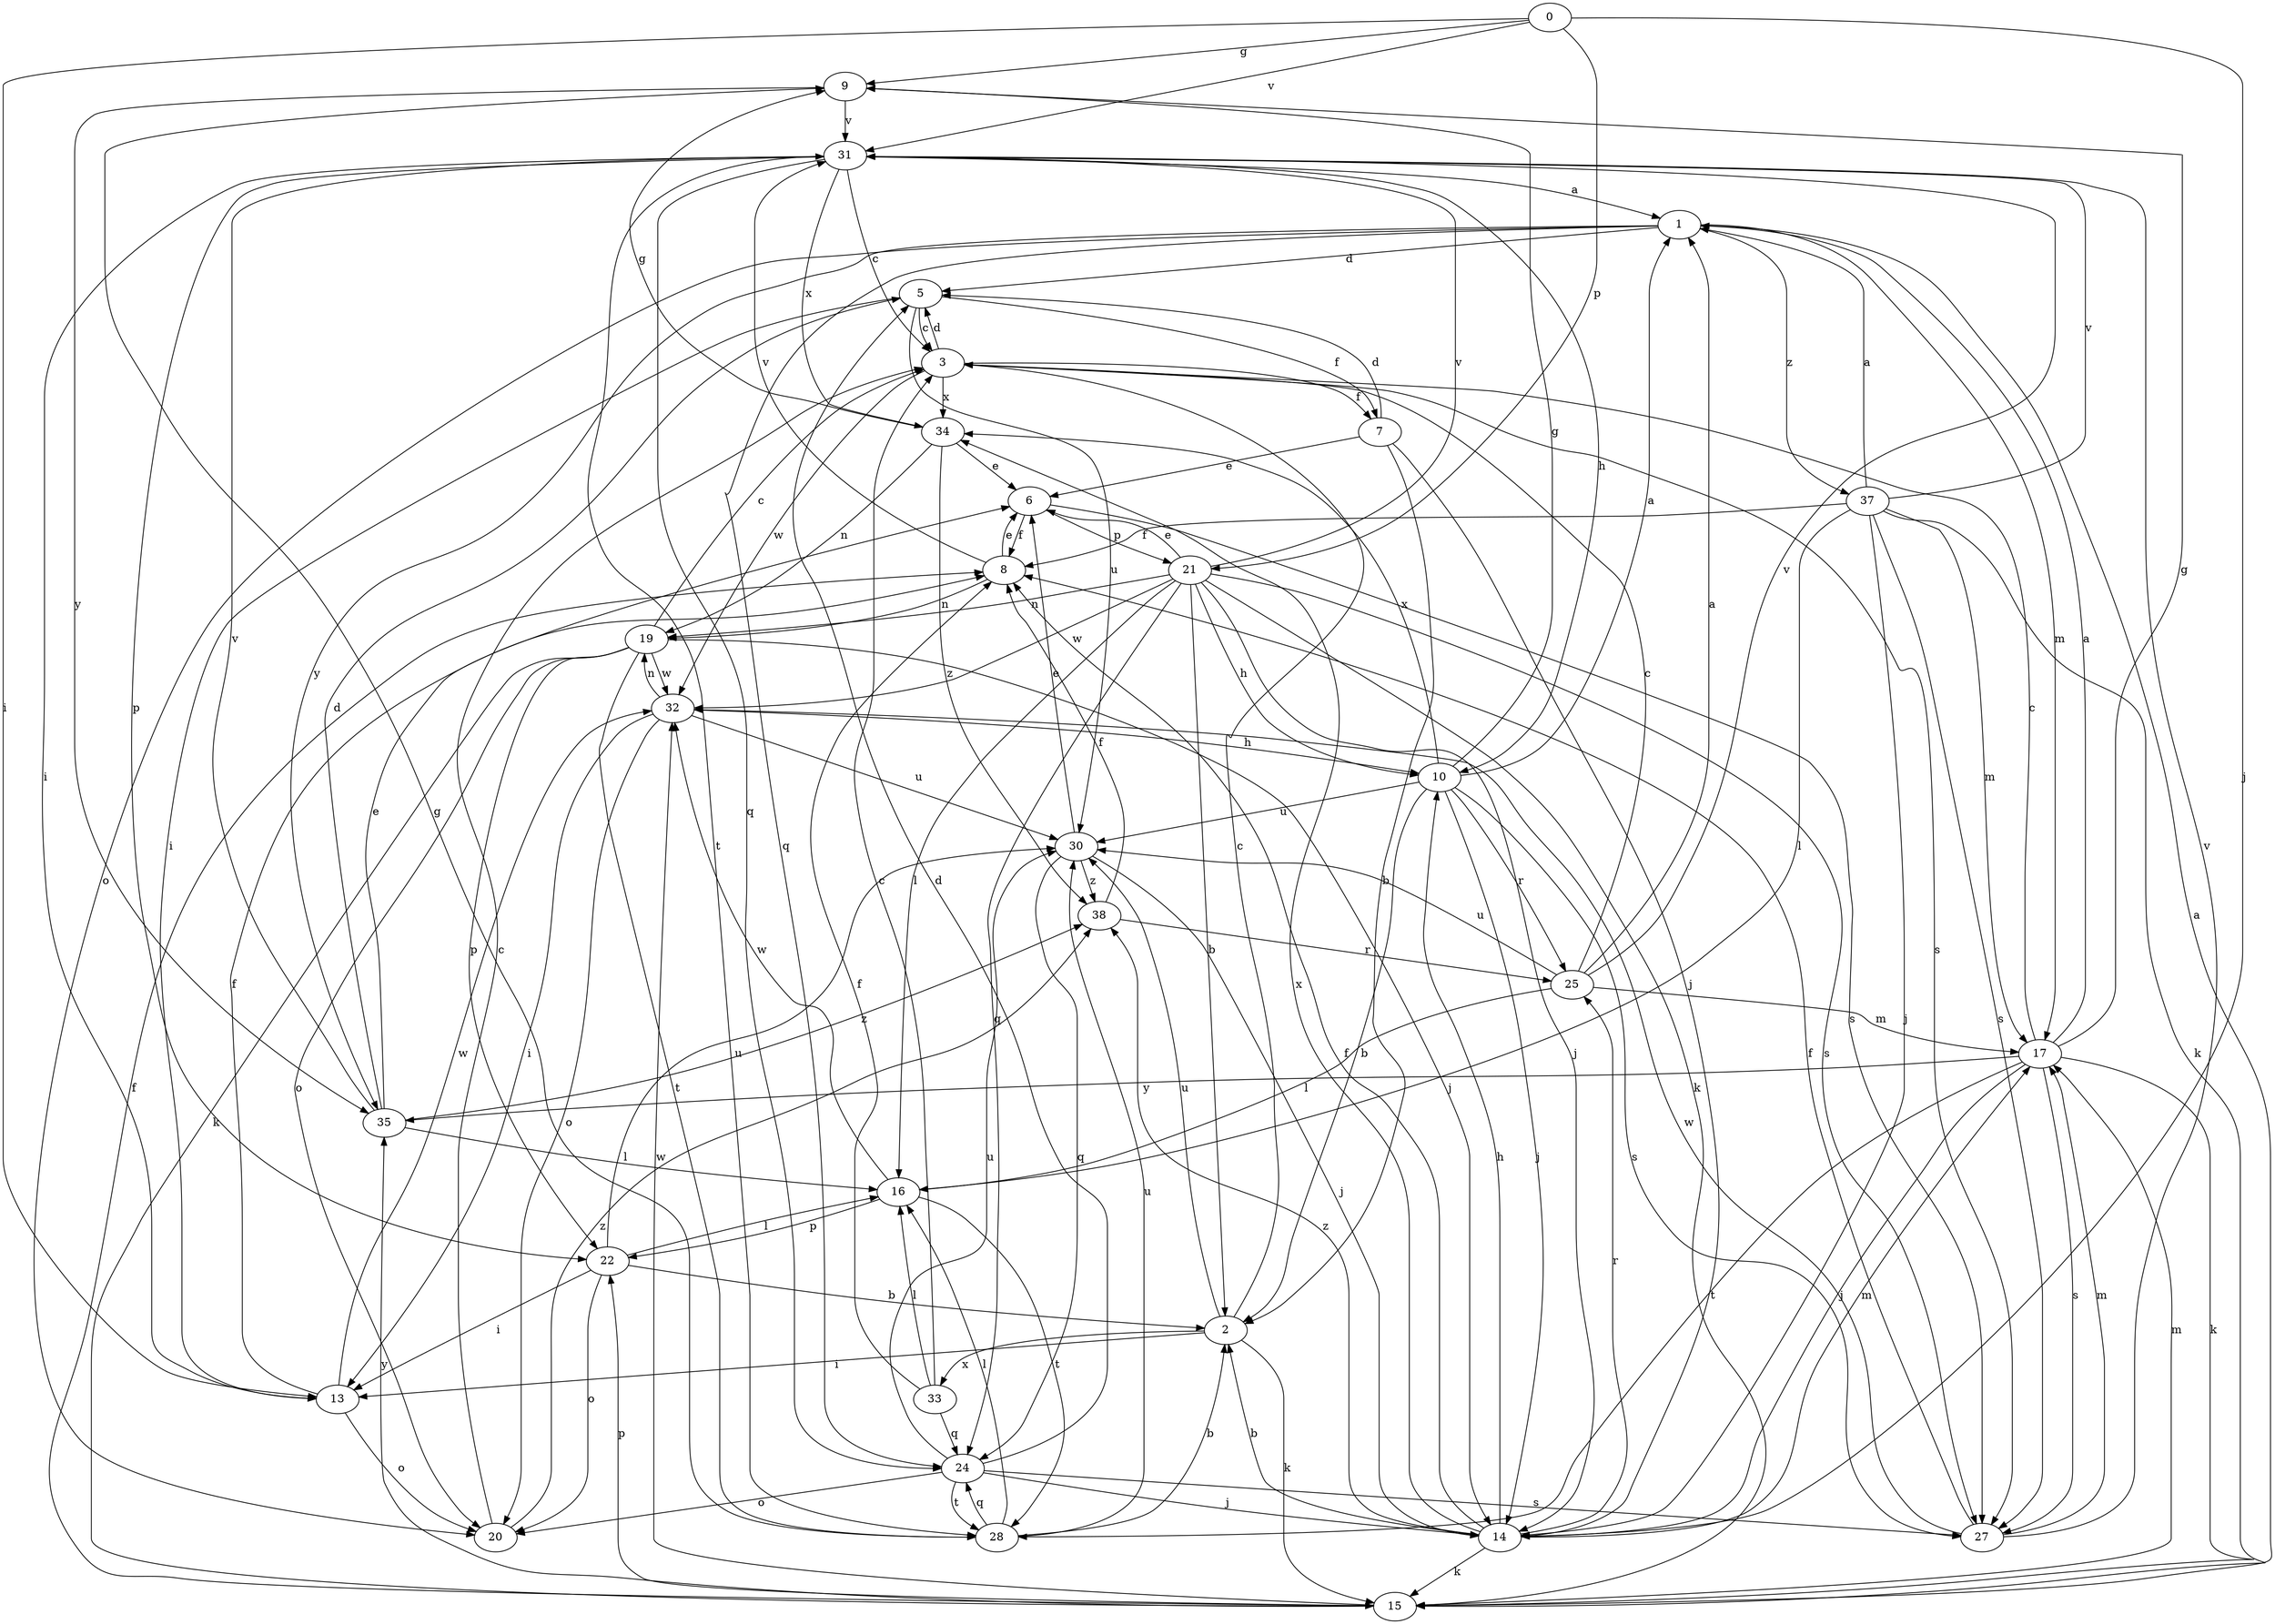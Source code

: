 strict digraph  {
0;
1;
2;
3;
5;
6;
7;
8;
9;
10;
13;
14;
15;
16;
17;
19;
20;
21;
22;
24;
25;
27;
28;
30;
31;
32;
33;
34;
35;
37;
38;
0 -> 9  [label=g];
0 -> 13  [label=i];
0 -> 14  [label=j];
0 -> 21  [label=p];
0 -> 31  [label=v];
1 -> 5  [label=d];
1 -> 17  [label=m];
1 -> 20  [label=o];
1 -> 24  [label=q];
1 -> 35  [label=y];
1 -> 37  [label=z];
2 -> 3  [label=c];
2 -> 13  [label=i];
2 -> 15  [label=k];
2 -> 30  [label=u];
2 -> 33  [label=x];
3 -> 5  [label=d];
3 -> 7  [label=f];
3 -> 27  [label=s];
3 -> 32  [label=w];
3 -> 34  [label=x];
5 -> 3  [label=c];
5 -> 7  [label=f];
5 -> 13  [label=i];
5 -> 30  [label=u];
6 -> 8  [label=f];
6 -> 21  [label=p];
6 -> 27  [label=s];
7 -> 2  [label=b];
7 -> 5  [label=d];
7 -> 6  [label=e];
7 -> 14  [label=j];
8 -> 6  [label=e];
8 -> 19  [label=n];
8 -> 31  [label=v];
9 -> 31  [label=v];
9 -> 35  [label=y];
10 -> 1  [label=a];
10 -> 2  [label=b];
10 -> 9  [label=g];
10 -> 14  [label=j];
10 -> 25  [label=r];
10 -> 27  [label=s];
10 -> 30  [label=u];
10 -> 34  [label=x];
13 -> 8  [label=f];
13 -> 20  [label=o];
13 -> 32  [label=w];
14 -> 2  [label=b];
14 -> 8  [label=f];
14 -> 10  [label=h];
14 -> 15  [label=k];
14 -> 17  [label=m];
14 -> 25  [label=r];
14 -> 34  [label=x];
14 -> 38  [label=z];
15 -> 1  [label=a];
15 -> 8  [label=f];
15 -> 17  [label=m];
15 -> 22  [label=p];
15 -> 32  [label=w];
15 -> 35  [label=y];
16 -> 22  [label=p];
16 -> 28  [label=t];
16 -> 32  [label=w];
17 -> 1  [label=a];
17 -> 3  [label=c];
17 -> 9  [label=g];
17 -> 14  [label=j];
17 -> 15  [label=k];
17 -> 27  [label=s];
17 -> 28  [label=t];
17 -> 35  [label=y];
19 -> 3  [label=c];
19 -> 14  [label=j];
19 -> 15  [label=k];
19 -> 20  [label=o];
19 -> 22  [label=p];
19 -> 28  [label=t];
19 -> 32  [label=w];
20 -> 3  [label=c];
20 -> 38  [label=z];
21 -> 2  [label=b];
21 -> 6  [label=e];
21 -> 10  [label=h];
21 -> 14  [label=j];
21 -> 15  [label=k];
21 -> 16  [label=l];
21 -> 19  [label=n];
21 -> 24  [label=q];
21 -> 27  [label=s];
21 -> 31  [label=v];
21 -> 32  [label=w];
22 -> 2  [label=b];
22 -> 13  [label=i];
22 -> 16  [label=l];
22 -> 20  [label=o];
22 -> 30  [label=u];
24 -> 5  [label=d];
24 -> 14  [label=j];
24 -> 20  [label=o];
24 -> 27  [label=s];
24 -> 28  [label=t];
24 -> 30  [label=u];
25 -> 1  [label=a];
25 -> 3  [label=c];
25 -> 16  [label=l];
25 -> 17  [label=m];
25 -> 30  [label=u];
25 -> 31  [label=v];
27 -> 8  [label=f];
27 -> 17  [label=m];
27 -> 31  [label=v];
27 -> 32  [label=w];
28 -> 2  [label=b];
28 -> 9  [label=g];
28 -> 16  [label=l];
28 -> 24  [label=q];
28 -> 30  [label=u];
30 -> 6  [label=e];
30 -> 14  [label=j];
30 -> 24  [label=q];
30 -> 38  [label=z];
31 -> 1  [label=a];
31 -> 3  [label=c];
31 -> 10  [label=h];
31 -> 13  [label=i];
31 -> 22  [label=p];
31 -> 24  [label=q];
31 -> 28  [label=t];
31 -> 34  [label=x];
32 -> 10  [label=h];
32 -> 13  [label=i];
32 -> 19  [label=n];
32 -> 20  [label=o];
32 -> 30  [label=u];
33 -> 3  [label=c];
33 -> 8  [label=f];
33 -> 16  [label=l];
33 -> 24  [label=q];
34 -> 6  [label=e];
34 -> 9  [label=g];
34 -> 19  [label=n];
34 -> 38  [label=z];
35 -> 5  [label=d];
35 -> 6  [label=e];
35 -> 16  [label=l];
35 -> 31  [label=v];
35 -> 38  [label=z];
37 -> 1  [label=a];
37 -> 8  [label=f];
37 -> 14  [label=j];
37 -> 15  [label=k];
37 -> 16  [label=l];
37 -> 17  [label=m];
37 -> 27  [label=s];
37 -> 31  [label=v];
38 -> 8  [label=f];
38 -> 25  [label=r];
}
